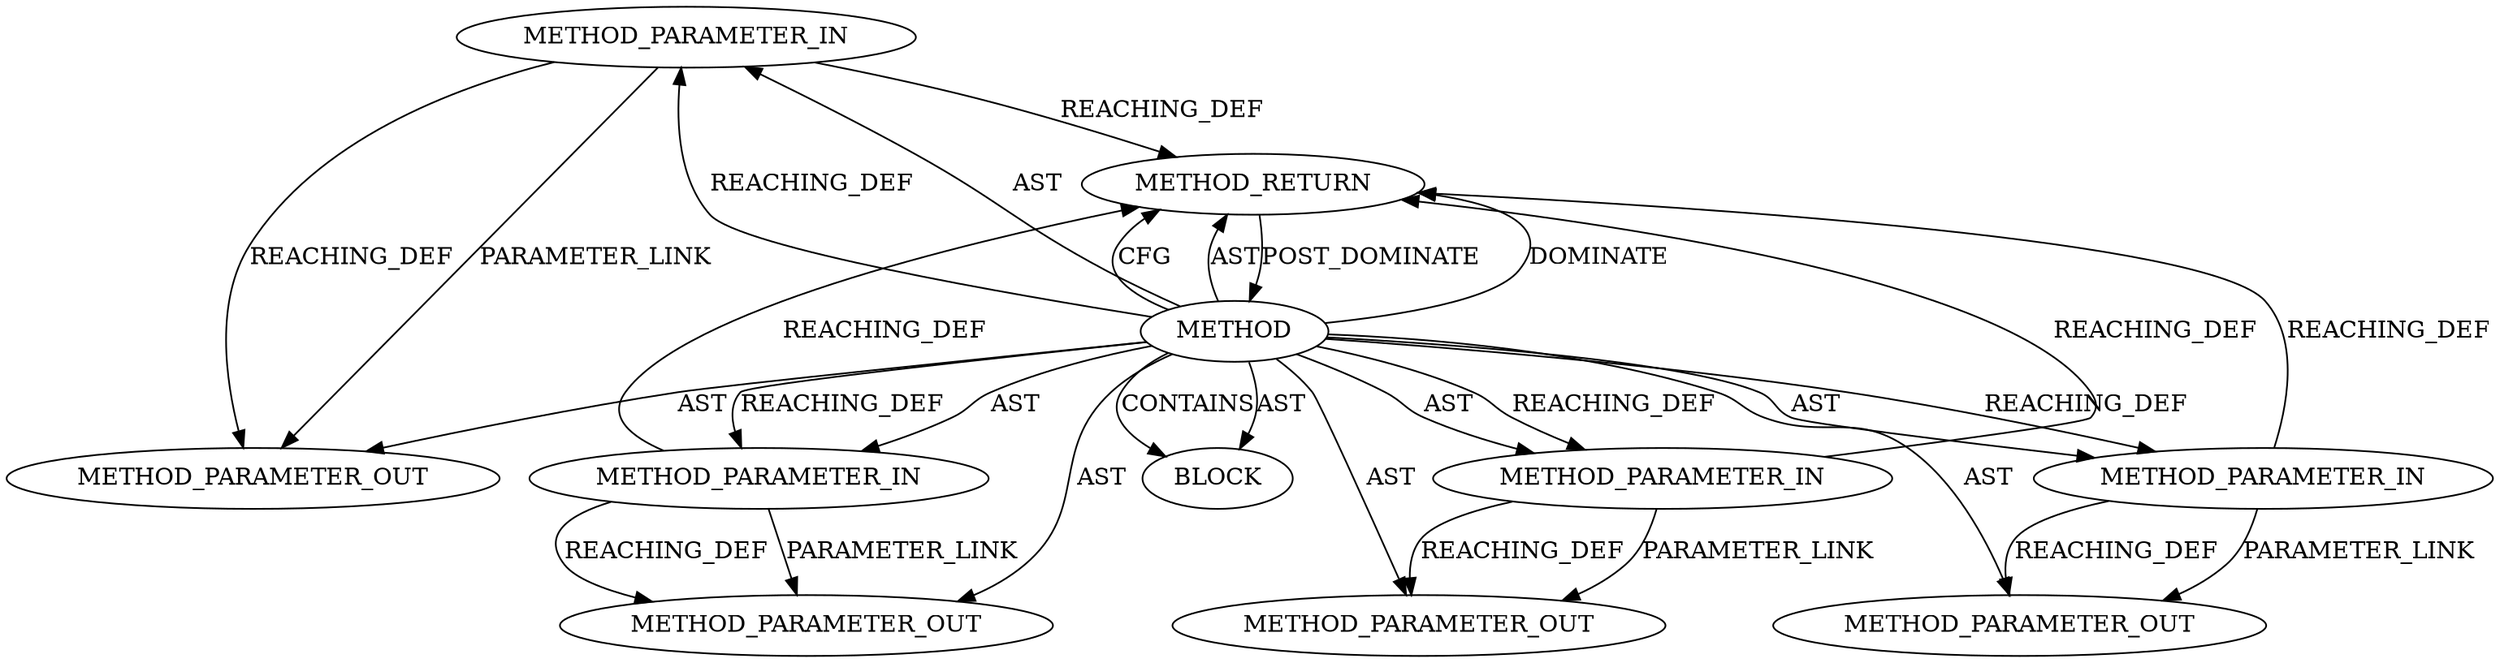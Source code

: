 digraph {
  26260 [label=METHOD_PARAMETER_IN ORDER=1 CODE="p1" IS_VARIADIC=false TYPE_FULL_NAME="ANY" EVALUATION_STRATEGY="BY_VALUE" INDEX=1 NAME="p1"]
  27507 [label=METHOD_PARAMETER_OUT ORDER=4 CODE="p4" IS_VARIADIC=false TYPE_FULL_NAME="ANY" EVALUATION_STRATEGY="BY_VALUE" INDEX=4 NAME="p4"]
  26261 [label=METHOD_PARAMETER_IN ORDER=2 CODE="p2" IS_VARIADIC=false TYPE_FULL_NAME="ANY" EVALUATION_STRATEGY="BY_VALUE" INDEX=2 NAME="p2"]
  26259 [label=METHOD AST_PARENT_TYPE="NAMESPACE_BLOCK" AST_PARENT_FULL_NAME="<global>" ORDER=0 CODE="<empty>" FULL_NAME="ssl_cipher_list_to_bytes" IS_EXTERNAL=true FILENAME="<empty>" SIGNATURE="" NAME="ssl_cipher_list_to_bytes"]
  26263 [label=METHOD_PARAMETER_IN ORDER=4 CODE="p4" IS_VARIADIC=false TYPE_FULL_NAME="ANY" EVALUATION_STRATEGY="BY_VALUE" INDEX=4 NAME="p4"]
  27506 [label=METHOD_PARAMETER_OUT ORDER=3 CODE="p3" IS_VARIADIC=false TYPE_FULL_NAME="ANY" EVALUATION_STRATEGY="BY_VALUE" INDEX=3 NAME="p3"]
  26264 [label=BLOCK ORDER=1 ARGUMENT_INDEX=1 CODE="<empty>" TYPE_FULL_NAME="ANY"]
  27504 [label=METHOD_PARAMETER_OUT ORDER=1 CODE="p1" IS_VARIADIC=false TYPE_FULL_NAME="ANY" EVALUATION_STRATEGY="BY_VALUE" INDEX=1 NAME="p1"]
  26262 [label=METHOD_PARAMETER_IN ORDER=3 CODE="p3" IS_VARIADIC=false TYPE_FULL_NAME="ANY" EVALUATION_STRATEGY="BY_VALUE" INDEX=3 NAME="p3"]
  27505 [label=METHOD_PARAMETER_OUT ORDER=2 CODE="p2" IS_VARIADIC=false TYPE_FULL_NAME="ANY" EVALUATION_STRATEGY="BY_VALUE" INDEX=2 NAME="p2"]
  26265 [label=METHOD_RETURN ORDER=2 CODE="RET" TYPE_FULL_NAME="ANY" EVALUATION_STRATEGY="BY_VALUE"]
  26259 -> 26265 [label=DOMINATE ]
  26259 -> 26262 [label=AST ]
  26262 -> 27506 [label=REACHING_DEF VARIABLE="p3"]
  26261 -> 27505 [label=PARAMETER_LINK ]
  26259 -> 26265 [label=CFG ]
  26261 -> 27505 [label=REACHING_DEF VARIABLE="p2"]
  26263 -> 26265 [label=REACHING_DEF VARIABLE="p4"]
  26259 -> 27506 [label=AST ]
  26259 -> 26263 [label=AST ]
  26260 -> 27504 [label=PARAMETER_LINK ]
  26262 -> 26265 [label=REACHING_DEF VARIABLE="p3"]
  26262 -> 27506 [label=PARAMETER_LINK ]
  26259 -> 26262 [label=REACHING_DEF VARIABLE=""]
  26259 -> 26265 [label=AST ]
  26259 -> 26261 [label=REACHING_DEF VARIABLE=""]
  26259 -> 26261 [label=AST ]
  26260 -> 26265 [label=REACHING_DEF VARIABLE="p1"]
  26259 -> 26260 [label=REACHING_DEF VARIABLE=""]
  26259 -> 26263 [label=REACHING_DEF VARIABLE=""]
  26260 -> 27504 [label=REACHING_DEF VARIABLE="p1"]
  26265 -> 26259 [label=POST_DOMINATE ]
  26259 -> 26264 [label=CONTAINS ]
  26259 -> 26264 [label=AST ]
  26263 -> 27507 [label=REACHING_DEF VARIABLE="p4"]
  26259 -> 27505 [label=AST ]
  26259 -> 26260 [label=AST ]
  26259 -> 27507 [label=AST ]
  26263 -> 27507 [label=PARAMETER_LINK ]
  26259 -> 27504 [label=AST ]
  26261 -> 26265 [label=REACHING_DEF VARIABLE="p2"]
}
